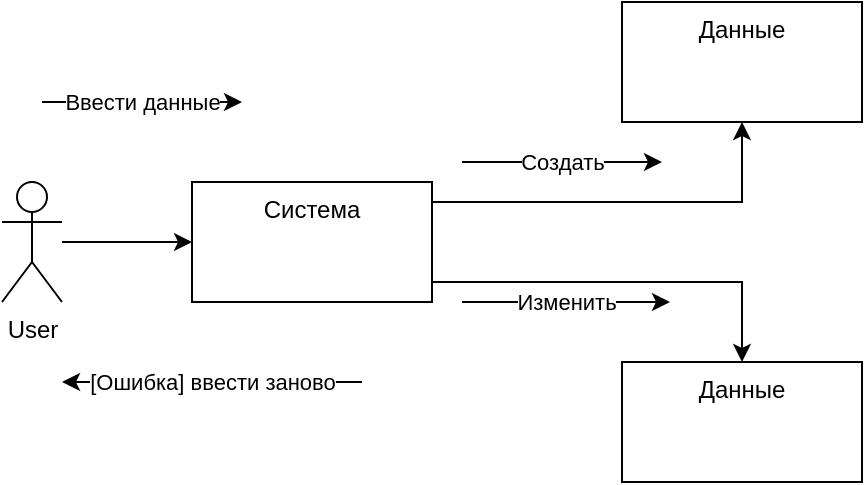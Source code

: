 <mxfile version="20.8.16" type="device"><diagram name="Страница 1" id="QsOHcMexY1oNXongVMjm"><mxGraphModel dx="780" dy="542" grid="1" gridSize="10" guides="1" tooltips="1" connect="1" arrows="1" fold="1" page="1" pageScale="1" pageWidth="827" pageHeight="1169" math="0" shadow="0"><root><mxCell id="0"/><mxCell id="1" parent="0"/><mxCell id="pCHut8wZAFcUpGUYszr_-5" value="" style="edgeStyle=orthogonalEdgeStyle;rounded=0;orthogonalLoop=1;jettySize=auto;html=1;" parent="1" source="pCHut8wZAFcUpGUYszr_-1" target="pCHut8wZAFcUpGUYszr_-4" edge="1"><mxGeometry relative="1" as="geometry"/></mxCell><mxCell id="pCHut8wZAFcUpGUYszr_-1" value="User" style="shape=umlActor;verticalLabelPosition=bottom;verticalAlign=top;html=1;outlineConnect=0;" parent="1" vertex="1"><mxGeometry x="70" y="140" width="30" height="60" as="geometry"/></mxCell><mxCell id="pCHut8wZAFcUpGUYszr_-7" value="" style="edgeStyle=orthogonalEdgeStyle;rounded=0;orthogonalLoop=1;jettySize=auto;html=1;" parent="1" source="pCHut8wZAFcUpGUYszr_-4" target="pCHut8wZAFcUpGUYszr_-6" edge="1"><mxGeometry relative="1" as="geometry"><Array as="points"><mxPoint x="440" y="150"/></Array></mxGeometry></mxCell><mxCell id="pCHut8wZAFcUpGUYszr_-9" value="" style="edgeStyle=orthogonalEdgeStyle;rounded=0;orthogonalLoop=1;jettySize=auto;html=1;" parent="1" source="pCHut8wZAFcUpGUYszr_-4" target="pCHut8wZAFcUpGUYszr_-8" edge="1"><mxGeometry relative="1" as="geometry"><Array as="points"><mxPoint x="440" y="190"/></Array></mxGeometry></mxCell><mxCell id="pCHut8wZAFcUpGUYszr_-4" value="Система" style="whiteSpace=wrap;html=1;verticalAlign=top;align=center;" parent="1" vertex="1"><mxGeometry x="165" y="140" width="120" height="60" as="geometry"/></mxCell><mxCell id="pCHut8wZAFcUpGUYszr_-6" value="Данные" style="whiteSpace=wrap;html=1;verticalAlign=top;" parent="1" vertex="1"><mxGeometry x="380" y="50" width="120" height="60" as="geometry"/></mxCell><mxCell id="pCHut8wZAFcUpGUYszr_-8" value="Данные" style="whiteSpace=wrap;html=1;verticalAlign=top;" parent="1" vertex="1"><mxGeometry x="380" y="230" width="120" height="60" as="geometry"/></mxCell><mxCell id="pCHut8wZAFcUpGUYszr_-21" value="" style="endArrow=classic;html=1;rounded=0;" parent="1" edge="1"><mxGeometry relative="1" as="geometry"><mxPoint x="90" y="100" as="sourcePoint"/><mxPoint x="190" y="100" as="targetPoint"/><Array as="points"><mxPoint x="130" y="100"/></Array></mxGeometry></mxCell><mxCell id="pCHut8wZAFcUpGUYszr_-22" value="Ввести данные" style="edgeLabel;resizable=0;html=1;align=center;verticalAlign=middle;" parent="pCHut8wZAFcUpGUYszr_-21" connectable="0" vertex="1"><mxGeometry relative="1" as="geometry"/></mxCell><mxCell id="pCHut8wZAFcUpGUYszr_-23" value="" style="endArrow=classic;html=1;rounded=0;" parent="1" edge="1"><mxGeometry relative="1" as="geometry"><mxPoint x="300" y="130" as="sourcePoint"/><mxPoint x="400" y="130" as="targetPoint"/></mxGeometry></mxCell><mxCell id="pCHut8wZAFcUpGUYszr_-24" value="Создать" style="edgeLabel;resizable=0;html=1;align=center;verticalAlign=middle;" parent="pCHut8wZAFcUpGUYszr_-23" connectable="0" vertex="1"><mxGeometry relative="1" as="geometry"/></mxCell><mxCell id="pCHut8wZAFcUpGUYszr_-25" value="" style="endArrow=classic;html=1;rounded=0;" parent="1" edge="1"><mxGeometry relative="1" as="geometry"><mxPoint x="250" y="240" as="sourcePoint"/><mxPoint x="100" y="240" as="targetPoint"/></mxGeometry></mxCell><mxCell id="pCHut8wZAFcUpGUYszr_-26" value="[Ошибка] ввести заново" style="edgeLabel;resizable=0;html=1;align=center;verticalAlign=middle;" parent="pCHut8wZAFcUpGUYszr_-25" connectable="0" vertex="1"><mxGeometry relative="1" as="geometry"/></mxCell><mxCell id="pCHut8wZAFcUpGUYszr_-27" value="" style="endArrow=classic;html=1;rounded=0;" parent="1" edge="1"><mxGeometry relative="1" as="geometry"><mxPoint x="300" y="200" as="sourcePoint"/><mxPoint x="404" y="200" as="targetPoint"/></mxGeometry></mxCell><mxCell id="pCHut8wZAFcUpGUYszr_-28" value="Изменить" style="edgeLabel;resizable=0;html=1;align=center;verticalAlign=middle;" parent="pCHut8wZAFcUpGUYszr_-27" connectable="0" vertex="1"><mxGeometry relative="1" as="geometry"/></mxCell></root></mxGraphModel></diagram></mxfile>